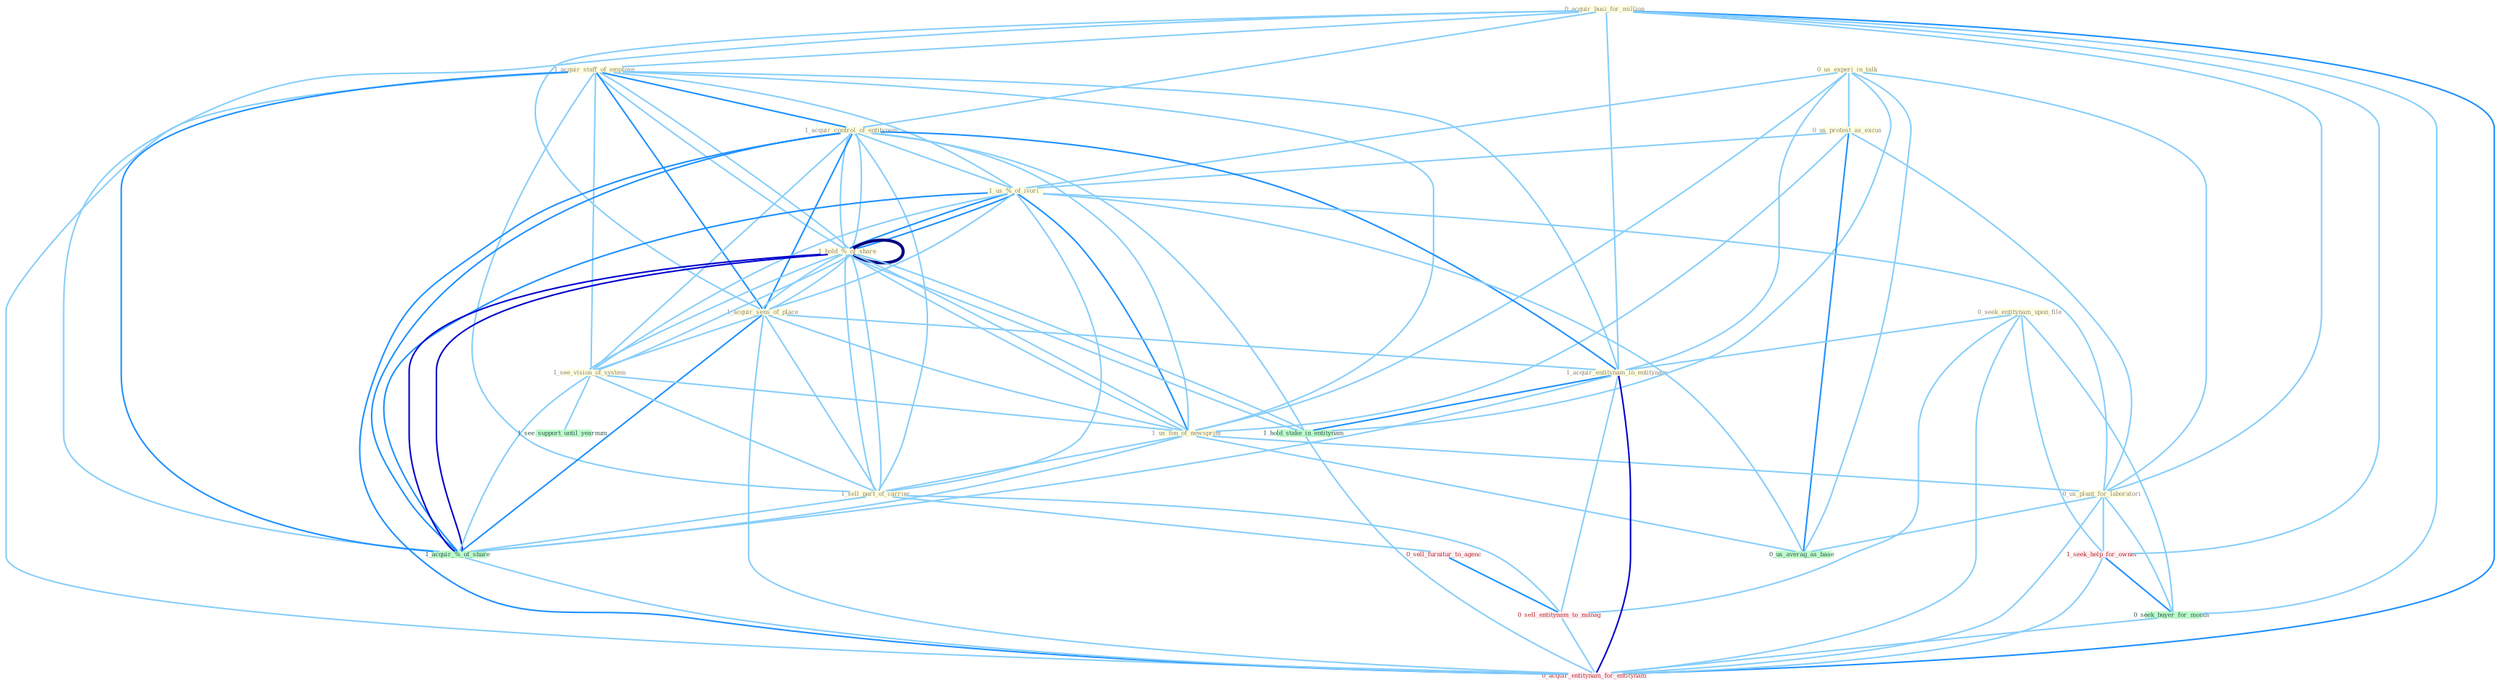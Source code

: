 Graph G{ 
    node
    [shape=polygon,style=filled,width=.5,height=.06,color="#BDFCC9",fixedsize=true,fontsize=4,
    fontcolor="#2f4f4f"];
    {node
    [color="#ffffe0", fontcolor="#8b7d6b"] "0_us_experi_in_talk " "0_us_protest_as_excus " "0_acquir_busi_for_million " "1_acquir_staff_of_employe " "0_seek_entitynam_upon_file " "1_acquir_control_of_entitynam " "1_us_%_of_ivori " "1_hold_%_of_share " "1_acquir_sens_of_place " "1_see_vision_of_system " "1_us_ton_of_newsprint " "0_us_plant_for_laboratori " "1_sell_part_of_carrier " "1_acquir_entitynam_in_entitynam "}
{node [color="#fff0f5", fontcolor="#b22222"] "1_seek_help_for_owner " "0_sell_furnitur_to_agenc " "0_sell_entitynam_to_manag " "0_acquir_entitynam_for_entitynam "}
edge [color="#B0E2FF"];

	"0_us_experi_in_talk " -- "0_us_protest_as_excus " [w="1", color="#87cefa" ];
	"0_us_experi_in_talk " -- "1_us_%_of_ivori " [w="1", color="#87cefa" ];
	"0_us_experi_in_talk " -- "1_us_ton_of_newsprint " [w="1", color="#87cefa" ];
	"0_us_experi_in_talk " -- "0_us_plant_for_laboratori " [w="1", color="#87cefa" ];
	"0_us_experi_in_talk " -- "1_acquir_entitynam_in_entitynam " [w="1", color="#87cefa" ];
	"0_us_experi_in_talk " -- "1_hold_stake_in_entitynam " [w="1", color="#87cefa" ];
	"0_us_experi_in_talk " -- "0_us_averag_as_base " [w="1", color="#87cefa" ];
	"0_us_protest_as_excus " -- "1_us_%_of_ivori " [w="1", color="#87cefa" ];
	"0_us_protest_as_excus " -- "1_us_ton_of_newsprint " [w="1", color="#87cefa" ];
	"0_us_protest_as_excus " -- "0_us_plant_for_laboratori " [w="1", color="#87cefa" ];
	"0_us_protest_as_excus " -- "0_us_averag_as_base " [w="2", color="#1e90ff" , len=0.8];
	"0_acquir_busi_for_million " -- "1_acquir_staff_of_employe " [w="1", color="#87cefa" ];
	"0_acquir_busi_for_million " -- "1_acquir_control_of_entitynam " [w="1", color="#87cefa" ];
	"0_acquir_busi_for_million " -- "1_acquir_sens_of_place " [w="1", color="#87cefa" ];
	"0_acquir_busi_for_million " -- "0_us_plant_for_laboratori " [w="1", color="#87cefa" ];
	"0_acquir_busi_for_million " -- "1_acquir_entitynam_in_entitynam " [w="1", color="#87cefa" ];
	"0_acquir_busi_for_million " -- "1_seek_help_for_owner " [w="1", color="#87cefa" ];
	"0_acquir_busi_for_million " -- "0_seek_buyer_for_month " [w="1", color="#87cefa" ];
	"0_acquir_busi_for_million " -- "1_acquir_%_of_share " [w="1", color="#87cefa" ];
	"0_acquir_busi_for_million " -- "0_acquir_entitynam_for_entitynam " [w="2", color="#1e90ff" , len=0.8];
	"1_acquir_staff_of_employe " -- "1_acquir_control_of_entitynam " [w="2", color="#1e90ff" , len=0.8];
	"1_acquir_staff_of_employe " -- "1_us_%_of_ivori " [w="1", color="#87cefa" ];
	"1_acquir_staff_of_employe " -- "1_hold_%_of_share " [w="1", color="#87cefa" ];
	"1_acquir_staff_of_employe " -- "1_acquir_sens_of_place " [w="2", color="#1e90ff" , len=0.8];
	"1_acquir_staff_of_employe " -- "1_see_vision_of_system " [w="1", color="#87cefa" ];
	"1_acquir_staff_of_employe " -- "1_us_ton_of_newsprint " [w="1", color="#87cefa" ];
	"1_acquir_staff_of_employe " -- "1_sell_part_of_carrier " [w="1", color="#87cefa" ];
	"1_acquir_staff_of_employe " -- "1_acquir_entitynam_in_entitynam " [w="1", color="#87cefa" ];
	"1_acquir_staff_of_employe " -- "1_hold_%_of_share " [w="1", color="#87cefa" ];
	"1_acquir_staff_of_employe " -- "1_acquir_%_of_share " [w="2", color="#1e90ff" , len=0.8];
	"1_acquir_staff_of_employe " -- "0_acquir_entitynam_for_entitynam " [w="1", color="#87cefa" ];
	"0_seek_entitynam_upon_file " -- "1_acquir_entitynam_in_entitynam " [w="1", color="#87cefa" ];
	"0_seek_entitynam_upon_file " -- "1_seek_help_for_owner " [w="1", color="#87cefa" ];
	"0_seek_entitynam_upon_file " -- "0_seek_buyer_for_month " [w="1", color="#87cefa" ];
	"0_seek_entitynam_upon_file " -- "0_sell_entitynam_to_manag " [w="1", color="#87cefa" ];
	"0_seek_entitynam_upon_file " -- "0_acquir_entitynam_for_entitynam " [w="1", color="#87cefa" ];
	"1_acquir_control_of_entitynam " -- "1_us_%_of_ivori " [w="1", color="#87cefa" ];
	"1_acquir_control_of_entitynam " -- "1_hold_%_of_share " [w="1", color="#87cefa" ];
	"1_acquir_control_of_entitynam " -- "1_acquir_sens_of_place " [w="2", color="#1e90ff" , len=0.8];
	"1_acquir_control_of_entitynam " -- "1_see_vision_of_system " [w="1", color="#87cefa" ];
	"1_acquir_control_of_entitynam " -- "1_us_ton_of_newsprint " [w="1", color="#87cefa" ];
	"1_acquir_control_of_entitynam " -- "1_sell_part_of_carrier " [w="1", color="#87cefa" ];
	"1_acquir_control_of_entitynam " -- "1_acquir_entitynam_in_entitynam " [w="2", color="#1e90ff" , len=0.8];
	"1_acquir_control_of_entitynam " -- "1_hold_%_of_share " [w="1", color="#87cefa" ];
	"1_acquir_control_of_entitynam " -- "1_hold_stake_in_entitynam " [w="1", color="#87cefa" ];
	"1_acquir_control_of_entitynam " -- "1_acquir_%_of_share " [w="2", color="#1e90ff" , len=0.8];
	"1_acquir_control_of_entitynam " -- "0_acquir_entitynam_for_entitynam " [w="2", color="#1e90ff" , len=0.8];
	"1_us_%_of_ivori " -- "1_hold_%_of_share " [w="2", color="#1e90ff" , len=0.8];
	"1_us_%_of_ivori " -- "1_acquir_sens_of_place " [w="1", color="#87cefa" ];
	"1_us_%_of_ivori " -- "1_see_vision_of_system " [w="1", color="#87cefa" ];
	"1_us_%_of_ivori " -- "1_us_ton_of_newsprint " [w="2", color="#1e90ff" , len=0.8];
	"1_us_%_of_ivori " -- "0_us_plant_for_laboratori " [w="1", color="#87cefa" ];
	"1_us_%_of_ivori " -- "1_sell_part_of_carrier " [w="1", color="#87cefa" ];
	"1_us_%_of_ivori " -- "1_hold_%_of_share " [w="2", color="#1e90ff" , len=0.8];
	"1_us_%_of_ivori " -- "1_acquir_%_of_share " [w="2", color="#1e90ff" , len=0.8];
	"1_us_%_of_ivori " -- "0_us_averag_as_base " [w="1", color="#87cefa" ];
	"1_hold_%_of_share " -- "1_acquir_sens_of_place " [w="1", color="#87cefa" ];
	"1_hold_%_of_share " -- "1_see_vision_of_system " [w="1", color="#87cefa" ];
	"1_hold_%_of_share " -- "1_us_ton_of_newsprint " [w="1", color="#87cefa" ];
	"1_hold_%_of_share " -- "1_sell_part_of_carrier " [w="1", color="#87cefa" ];
	"1_hold_%_of_share " -- "1_hold_%_of_share " [w="4", style=bold, color="#000080", len=0.4];
	"1_hold_%_of_share " -- "1_hold_stake_in_entitynam " [w="1", color="#87cefa" ];
	"1_hold_%_of_share " -- "1_acquir_%_of_share " [w="3", color="#0000cd" , len=0.6];
	"1_acquir_sens_of_place " -- "1_see_vision_of_system " [w="1", color="#87cefa" ];
	"1_acquir_sens_of_place " -- "1_us_ton_of_newsprint " [w="1", color="#87cefa" ];
	"1_acquir_sens_of_place " -- "1_sell_part_of_carrier " [w="1", color="#87cefa" ];
	"1_acquir_sens_of_place " -- "1_acquir_entitynam_in_entitynam " [w="1", color="#87cefa" ];
	"1_acquir_sens_of_place " -- "1_hold_%_of_share " [w="1", color="#87cefa" ];
	"1_acquir_sens_of_place " -- "1_acquir_%_of_share " [w="2", color="#1e90ff" , len=0.8];
	"1_acquir_sens_of_place " -- "0_acquir_entitynam_for_entitynam " [w="1", color="#87cefa" ];
	"1_see_vision_of_system " -- "1_us_ton_of_newsprint " [w="1", color="#87cefa" ];
	"1_see_vision_of_system " -- "1_sell_part_of_carrier " [w="1", color="#87cefa" ];
	"1_see_vision_of_system " -- "1_hold_%_of_share " [w="1", color="#87cefa" ];
	"1_see_vision_of_system " -- "1_acquir_%_of_share " [w="1", color="#87cefa" ];
	"1_see_vision_of_system " -- "1_see_support_until_yearnum " [w="1", color="#87cefa" ];
	"1_us_ton_of_newsprint " -- "0_us_plant_for_laboratori " [w="1", color="#87cefa" ];
	"1_us_ton_of_newsprint " -- "1_sell_part_of_carrier " [w="1", color="#87cefa" ];
	"1_us_ton_of_newsprint " -- "1_hold_%_of_share " [w="1", color="#87cefa" ];
	"1_us_ton_of_newsprint " -- "1_acquir_%_of_share " [w="1", color="#87cefa" ];
	"1_us_ton_of_newsprint " -- "0_us_averag_as_base " [w="1", color="#87cefa" ];
	"0_us_plant_for_laboratori " -- "1_seek_help_for_owner " [w="1", color="#87cefa" ];
	"0_us_plant_for_laboratori " -- "0_seek_buyer_for_month " [w="1", color="#87cefa" ];
	"0_us_plant_for_laboratori " -- "0_us_averag_as_base " [w="1", color="#87cefa" ];
	"0_us_plant_for_laboratori " -- "0_acquir_entitynam_for_entitynam " [w="1", color="#87cefa" ];
	"1_sell_part_of_carrier " -- "1_hold_%_of_share " [w="1", color="#87cefa" ];
	"1_sell_part_of_carrier " -- "1_acquir_%_of_share " [w="1", color="#87cefa" ];
	"1_sell_part_of_carrier " -- "0_sell_furnitur_to_agenc " [w="1", color="#87cefa" ];
	"1_sell_part_of_carrier " -- "0_sell_entitynam_to_manag " [w="1", color="#87cefa" ];
	"1_acquir_entitynam_in_entitynam " -- "1_hold_stake_in_entitynam " [w="2", color="#1e90ff" , len=0.8];
	"1_acquir_entitynam_in_entitynam " -- "1_acquir_%_of_share " [w="1", color="#87cefa" ];
	"1_acquir_entitynam_in_entitynam " -- "0_sell_entitynam_to_manag " [w="1", color="#87cefa" ];
	"1_acquir_entitynam_in_entitynam " -- "0_acquir_entitynam_for_entitynam " [w="3", color="#0000cd" , len=0.6];
	"1_hold_%_of_share " -- "1_hold_stake_in_entitynam " [w="1", color="#87cefa" ];
	"1_hold_%_of_share " -- "1_acquir_%_of_share " [w="3", color="#0000cd" , len=0.6];
	"1_hold_stake_in_entitynam " -- "0_acquir_entitynam_for_entitynam " [w="1", color="#87cefa" ];
	"1_seek_help_for_owner " -- "0_seek_buyer_for_month " [w="2", color="#1e90ff" , len=0.8];
	"1_seek_help_for_owner " -- "0_acquir_entitynam_for_entitynam " [w="1", color="#87cefa" ];
	"0_seek_buyer_for_month " -- "0_acquir_entitynam_for_entitynam " [w="1", color="#87cefa" ];
	"1_acquir_%_of_share " -- "0_acquir_entitynam_for_entitynam " [w="1", color="#87cefa" ];
	"0_sell_furnitur_to_agenc " -- "0_sell_entitynam_to_manag " [w="2", color="#1e90ff" , len=0.8];
	"0_sell_entitynam_to_manag " -- "0_acquir_entitynam_for_entitynam " [w="1", color="#87cefa" ];
}